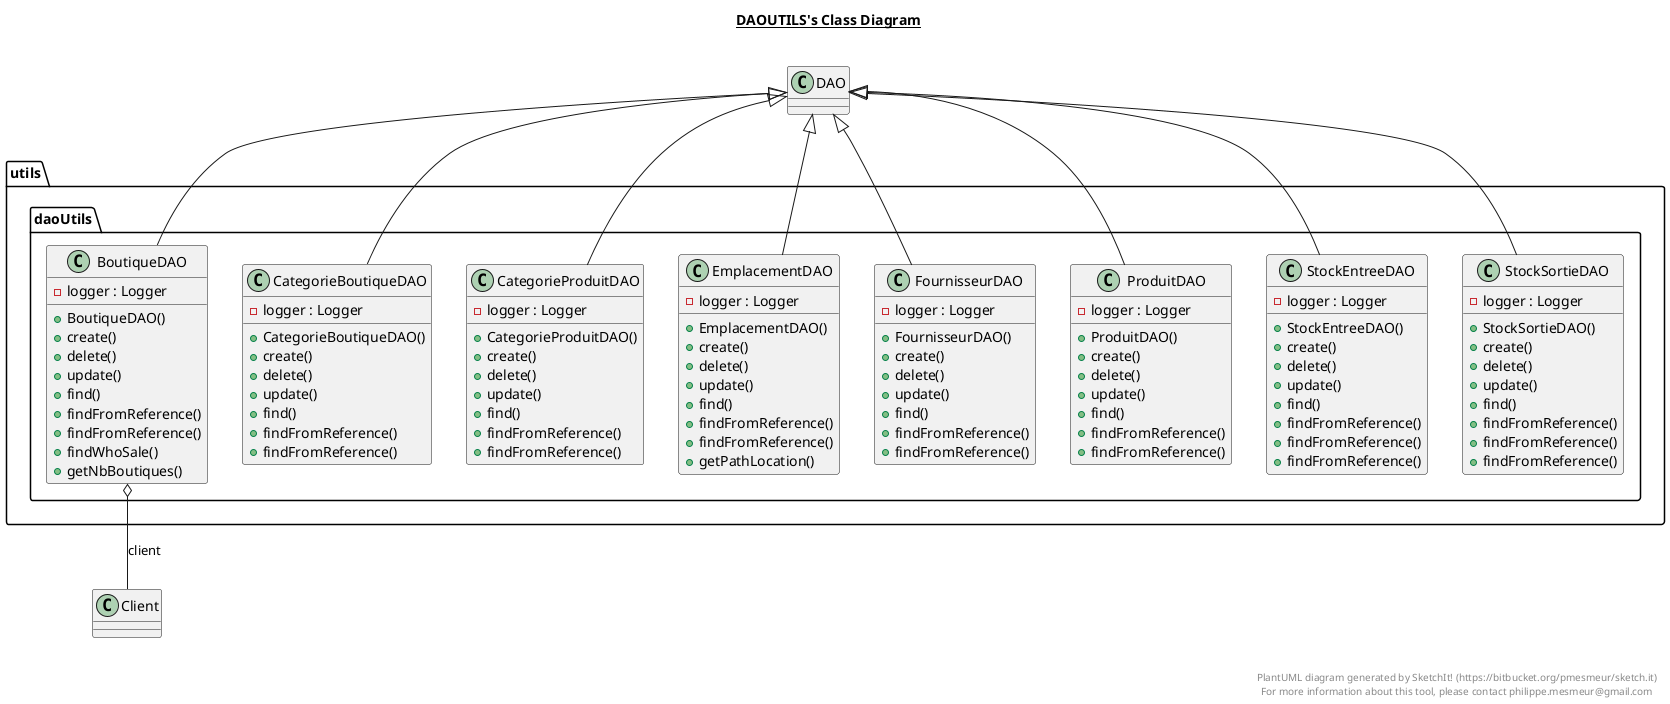 @startuml

title __DAOUTILS's Class Diagram__\n

  package utils {
    package utils.daoUtils {
      class BoutiqueDAO {
          - logger : Logger
          + BoutiqueDAO()
          + create()
          + delete()
          + update()
          + find()
          + findFromReference()
          + findFromReference()
          + findWhoSale()
          + getNbBoutiques()
      }
    }
  }
  

  package utils {
    package utils.daoUtils {
      class CategorieBoutiqueDAO {
          - logger : Logger
          + CategorieBoutiqueDAO()
          + create()
          + delete()
          + update()
          + find()
          + findFromReference()
          + findFromReference()
      }
    }
  }
  

  package utils {
    package utils.daoUtils {
      class CategorieProduitDAO {
          - logger : Logger
          + CategorieProduitDAO()
          + create()
          + delete()
          + update()
          + find()
          + findFromReference()
          + findFromReference()
      }
    }
  }
  

  package utils {
    package utils.daoUtils {
      class EmplacementDAO {
          - logger : Logger
          + EmplacementDAO()
          + create()
          + delete()
          + update()
          + find()
          + findFromReference()
          + findFromReference()
          + getPathLocation()
      }
    }
  }
  

  package utils {
    package utils.daoUtils {
      class FournisseurDAO {
          - logger : Logger
          + FournisseurDAO()
          + create()
          + delete()
          + update()
          + find()
          + findFromReference()
          + findFromReference()
      }
    }
  }
  

  package utils {
    package utils.daoUtils {
      class ProduitDAO {
          - logger : Logger
          + ProduitDAO()
          + create()
          + delete()
          + update()
          + find()
          + findFromReference()
          + findFromReference()
      }
    }
  }
  

  package utils {
    package utils.daoUtils {
      class StockEntreeDAO {
          - logger : Logger
          + StockEntreeDAO()
          + create()
          + delete()
          + update()
          + find()
          + findFromReference()
          + findFromReference()
          + findFromReference()
      }
    }
  }
  

  package utils {
    package utils.daoUtils {
      class StockSortieDAO {
          - logger : Logger
          + StockSortieDAO()
          + create()
          + delete()
          + update()
          + find()
          + findFromReference()
          + findFromReference()
          + findFromReference()
      }
    }
  }
  

  BoutiqueDAO -up-|> DAO
  BoutiqueDAO o-- Client : client
  CategorieBoutiqueDAO -up-|> DAO
  CategorieProduitDAO -up-|> DAO
  EmplacementDAO -up-|> DAO
  FournisseurDAO -up-|> DAO
  ProduitDAO -up-|> DAO
  StockEntreeDAO -up-|> DAO
  StockSortieDAO -up-|> DAO


right footer


PlantUML diagram generated by SketchIt! (https://bitbucket.org/pmesmeur/sketch.it)
For more information about this tool, please contact philippe.mesmeur@gmail.com
endfooter

@enduml
